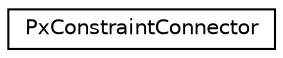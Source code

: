digraph "Graphical Class Hierarchy"
{
  edge [fontname="Helvetica",fontsize="10",labelfontname="Helvetica",labelfontsize="10"];
  node [fontname="Helvetica",fontsize="10",shape=record];
  rankdir="LR";
  Node0 [label="PxConstraintConnector",height=0.2,width=0.4,color="black", fillcolor="white", style="filled",URL="$classPxConstraintConnector.html",tooltip="This class connects a custom constraint to the SDK. "];
}
